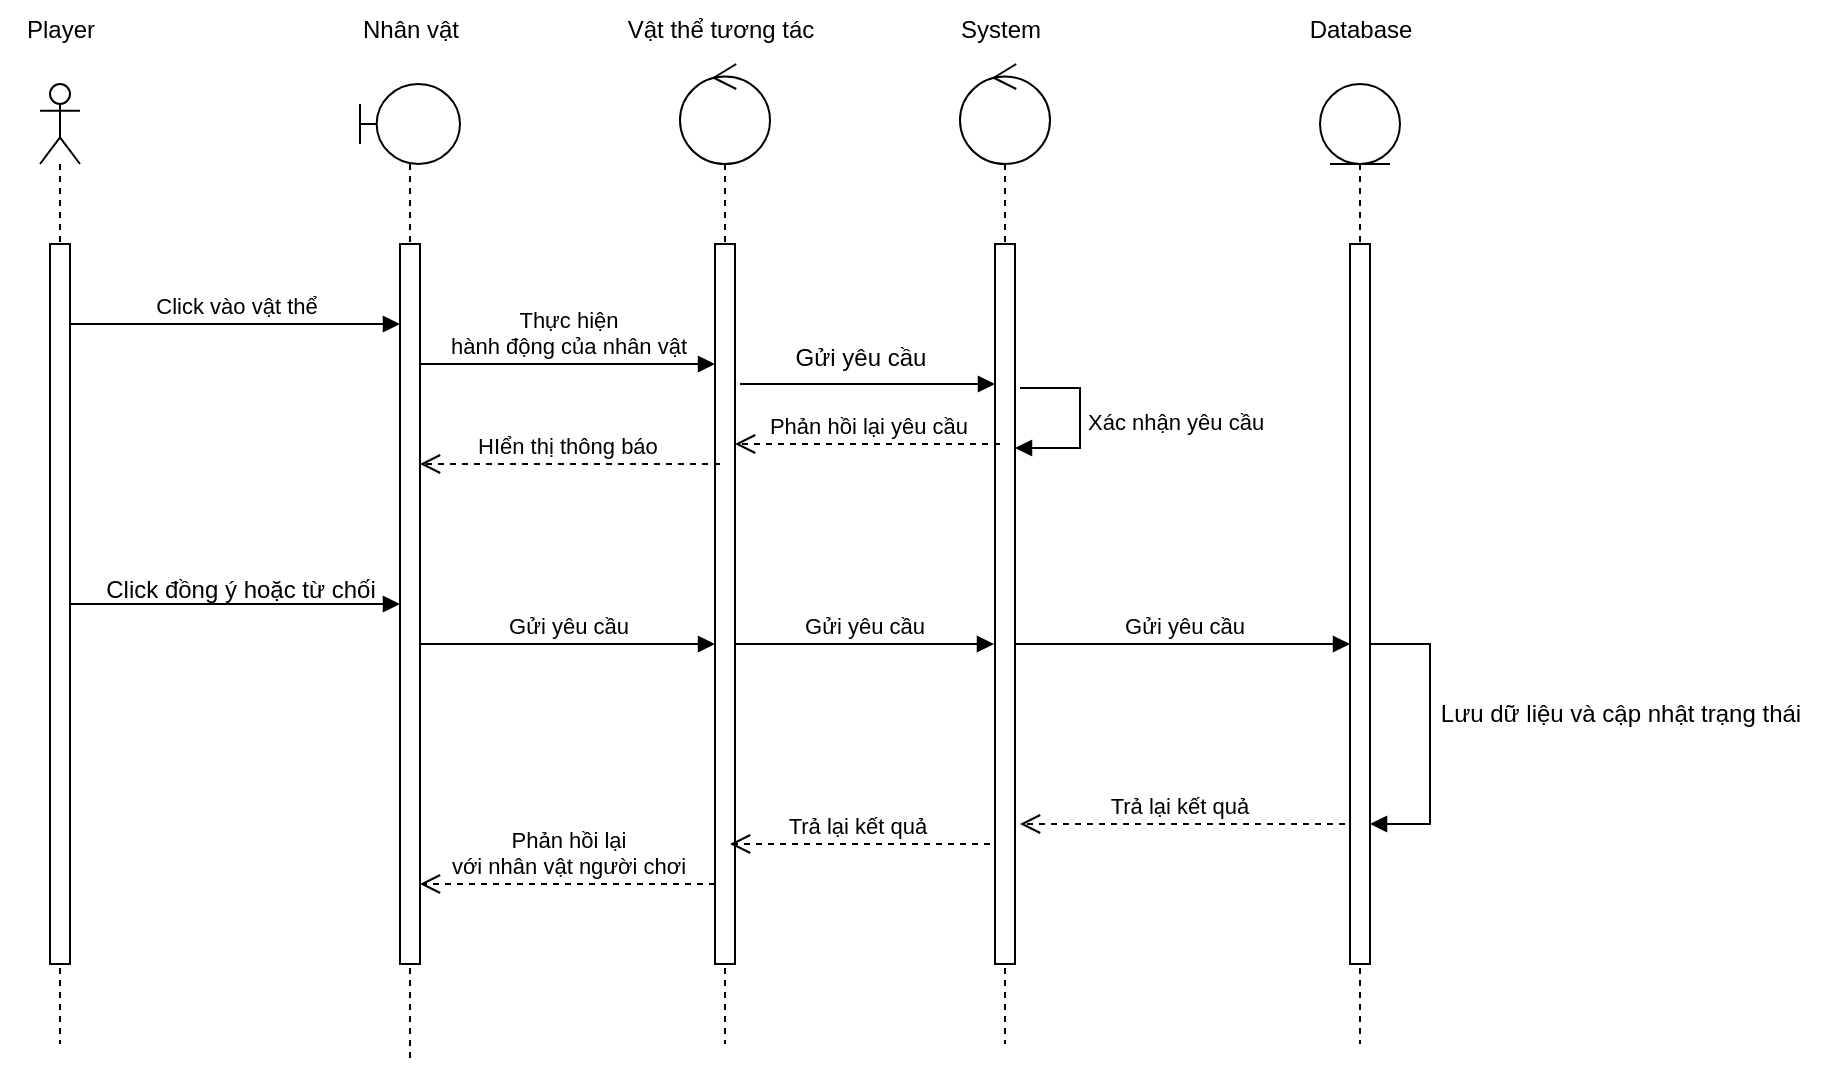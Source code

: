 <mxfile version="22.1.11" type="github">
  <diagram name="Page-1" id="HnEne3nZFIj_RL-T22AS">
    <mxGraphModel dx="1288" dy="559" grid="1" gridSize="10" guides="1" tooltips="1" connect="1" arrows="1" fold="1" page="1" pageScale="1" pageWidth="850" pageHeight="1100" math="0" shadow="0">
      <root>
        <mxCell id="0" />
        <mxCell id="1" parent="0" />
        <mxCell id="R6ZSA7eraBSv-Gnlj9Ai-1" value="" style="shape=umlLifeline;perimeter=lifelinePerimeter;whiteSpace=wrap;html=1;container=1;dropTarget=0;collapsible=0;recursiveResize=0;outlineConnect=0;portConstraint=eastwest;newEdgeStyle={&quot;curved&quot;:0,&quot;rounded&quot;:0};participant=umlActor;" vertex="1" parent="1">
          <mxGeometry x="120" y="120" width="20" height="480" as="geometry" />
        </mxCell>
        <mxCell id="R6ZSA7eraBSv-Gnlj9Ai-18" value="" style="html=1;points=[[0,0,0,0,5],[0,1,0,0,-5],[1,0,0,0,5],[1,1,0,0,-5]];perimeter=orthogonalPerimeter;outlineConnect=0;targetShapes=umlLifeline;portConstraint=eastwest;newEdgeStyle={&quot;curved&quot;:0,&quot;rounded&quot;:0};" vertex="1" parent="R6ZSA7eraBSv-Gnlj9Ai-1">
          <mxGeometry x="5" y="80" width="10" height="360" as="geometry" />
        </mxCell>
        <mxCell id="R6ZSA7eraBSv-Gnlj9Ai-2" value="" style="shape=umlLifeline;perimeter=lifelinePerimeter;whiteSpace=wrap;html=1;container=1;dropTarget=0;collapsible=0;recursiveResize=0;outlineConnect=0;portConstraint=eastwest;newEdgeStyle={&quot;curved&quot;:0,&quot;rounded&quot;:0};participant=umlBoundary;" vertex="1" parent="1">
          <mxGeometry x="280" y="120" width="50" height="490" as="geometry" />
        </mxCell>
        <mxCell id="R6ZSA7eraBSv-Gnlj9Ai-19" value="" style="html=1;points=[[0,0,0,0,5],[0,1,0,0,-5],[1,0,0,0,5],[1,1,0,0,-5]];perimeter=orthogonalPerimeter;outlineConnect=0;targetShapes=umlLifeline;portConstraint=eastwest;newEdgeStyle={&quot;curved&quot;:0,&quot;rounded&quot;:0};" vertex="1" parent="R6ZSA7eraBSv-Gnlj9Ai-2">
          <mxGeometry x="20" y="80" width="10" height="360" as="geometry" />
        </mxCell>
        <mxCell id="R6ZSA7eraBSv-Gnlj9Ai-3" value="" style="shape=umlLifeline;perimeter=lifelinePerimeter;whiteSpace=wrap;html=1;container=1;dropTarget=0;collapsible=0;recursiveResize=0;outlineConnect=0;portConstraint=eastwest;newEdgeStyle={&quot;curved&quot;:0,&quot;rounded&quot;:0};participant=umlControl;size=50;" vertex="1" parent="1">
          <mxGeometry x="440" y="110" width="45" height="490" as="geometry" />
        </mxCell>
        <mxCell id="R6ZSA7eraBSv-Gnlj9Ai-21" value="" style="html=1;points=[[0,0,0,0,5],[0,1,0,0,-5],[1,0,0,0,5],[1,1,0,0,-5]];perimeter=orthogonalPerimeter;outlineConnect=0;targetShapes=umlLifeline;portConstraint=eastwest;newEdgeStyle={&quot;curved&quot;:0,&quot;rounded&quot;:0};" vertex="1" parent="R6ZSA7eraBSv-Gnlj9Ai-3">
          <mxGeometry x="17.5" y="90" width="10" height="360" as="geometry" />
        </mxCell>
        <mxCell id="R6ZSA7eraBSv-Gnlj9Ai-4" value="" style="shape=umlLifeline;perimeter=lifelinePerimeter;whiteSpace=wrap;html=1;container=1;dropTarget=0;collapsible=0;recursiveResize=0;outlineConnect=0;portConstraint=eastwest;newEdgeStyle={&quot;curved&quot;:0,&quot;rounded&quot;:0};participant=umlControl;size=50;" vertex="1" parent="1">
          <mxGeometry x="580" y="110" width="45" height="490" as="geometry" />
        </mxCell>
        <mxCell id="R6ZSA7eraBSv-Gnlj9Ai-20" value="" style="html=1;points=[[0,0,0,0,5],[0,1,0,0,-5],[1,0,0,0,5],[1,1,0,0,-5]];perimeter=orthogonalPerimeter;outlineConnect=0;targetShapes=umlLifeline;portConstraint=eastwest;newEdgeStyle={&quot;curved&quot;:0,&quot;rounded&quot;:0};" vertex="1" parent="R6ZSA7eraBSv-Gnlj9Ai-4">
          <mxGeometry x="17.5" y="90" width="10" height="360" as="geometry" />
        </mxCell>
        <mxCell id="R6ZSA7eraBSv-Gnlj9Ai-6" value="" style="shape=umlLifeline;perimeter=lifelinePerimeter;whiteSpace=wrap;html=1;container=1;dropTarget=0;collapsible=0;recursiveResize=0;outlineConnect=0;portConstraint=eastwest;newEdgeStyle={&quot;curved&quot;:0,&quot;rounded&quot;:0};participant=umlEntity;" vertex="1" parent="1">
          <mxGeometry x="760" y="120" width="40" height="480" as="geometry" />
        </mxCell>
        <mxCell id="R6ZSA7eraBSv-Gnlj9Ai-22" value="" style="html=1;points=[[0,0,0,0,5],[0,1,0,0,-5],[1,0,0,0,5],[1,1,0,0,-5]];perimeter=orthogonalPerimeter;outlineConnect=0;targetShapes=umlLifeline;portConstraint=eastwest;newEdgeStyle={&quot;curved&quot;:0,&quot;rounded&quot;:0};" vertex="1" parent="R6ZSA7eraBSv-Gnlj9Ai-6">
          <mxGeometry x="15" y="80" width="10" height="360" as="geometry" />
        </mxCell>
        <mxCell id="R6ZSA7eraBSv-Gnlj9Ai-7" value="Player" style="text;html=1;align=center;verticalAlign=middle;resizable=0;points=[];autosize=1;strokeColor=none;fillColor=none;" vertex="1" parent="1">
          <mxGeometry x="100" y="78" width="60" height="30" as="geometry" />
        </mxCell>
        <mxCell id="R6ZSA7eraBSv-Gnlj9Ai-14" value="Nhân vật&lt;br&gt;" style="text;html=1;align=center;verticalAlign=middle;resizable=0;points=[];autosize=1;strokeColor=none;fillColor=none;" vertex="1" parent="1">
          <mxGeometry x="270" y="78" width="70" height="30" as="geometry" />
        </mxCell>
        <mxCell id="R6ZSA7eraBSv-Gnlj9Ai-15" value="Vật thể tương tác" style="text;html=1;align=center;verticalAlign=middle;resizable=0;points=[];autosize=1;strokeColor=none;fillColor=none;" vertex="1" parent="1">
          <mxGeometry x="400" y="78" width="120" height="30" as="geometry" />
        </mxCell>
        <mxCell id="R6ZSA7eraBSv-Gnlj9Ai-16" value="System" style="text;html=1;align=center;verticalAlign=middle;resizable=0;points=[];autosize=1;strokeColor=none;fillColor=none;" vertex="1" parent="1">
          <mxGeometry x="570" y="78" width="60" height="30" as="geometry" />
        </mxCell>
        <mxCell id="R6ZSA7eraBSv-Gnlj9Ai-17" value="Database" style="text;html=1;align=center;verticalAlign=middle;resizable=0;points=[];autosize=1;strokeColor=none;fillColor=none;" vertex="1" parent="1">
          <mxGeometry x="745" y="78" width="70" height="30" as="geometry" />
        </mxCell>
        <mxCell id="R6ZSA7eraBSv-Gnlj9Ai-23" value="Click vào vật thể" style="html=1;verticalAlign=bottom;endArrow=block;curved=0;rounded=0;" edge="1" parent="1">
          <mxGeometry width="80" relative="1" as="geometry">
            <mxPoint x="135" y="240.0" as="sourcePoint" />
            <mxPoint x="300" y="240.0" as="targetPoint" />
          </mxGeometry>
        </mxCell>
        <mxCell id="R6ZSA7eraBSv-Gnlj9Ai-24" value="Thực hiện &lt;br&gt;hành động của nhân vật" style="html=1;verticalAlign=bottom;endArrow=block;curved=0;rounded=0;" edge="1" parent="1" target="R6ZSA7eraBSv-Gnlj9Ai-21">
          <mxGeometry width="80" relative="1" as="geometry">
            <mxPoint x="310" y="260" as="sourcePoint" />
            <mxPoint x="390" y="260" as="targetPoint" />
          </mxGeometry>
        </mxCell>
        <mxCell id="R6ZSA7eraBSv-Gnlj9Ai-25" value="" style="html=1;verticalAlign=bottom;endArrow=block;curved=0;rounded=0;" edge="1" parent="1" target="R6ZSA7eraBSv-Gnlj9Ai-20">
          <mxGeometry width="80" relative="1" as="geometry">
            <mxPoint x="470" y="270" as="sourcePoint" />
            <mxPoint x="550" y="270" as="targetPoint" />
          </mxGeometry>
        </mxCell>
        <mxCell id="R6ZSA7eraBSv-Gnlj9Ai-26" value="Gửi yêu cầu" style="text;html=1;align=center;verticalAlign=middle;resizable=0;points=[];autosize=1;strokeColor=none;fillColor=none;" vertex="1" parent="1">
          <mxGeometry x="485" y="242" width="90" height="30" as="geometry" />
        </mxCell>
        <mxCell id="R6ZSA7eraBSv-Gnlj9Ai-29" value="" style="html=1;align=left;spacingLeft=2;endArrow=block;rounded=0;edgeStyle=orthogonalEdgeStyle;curved=0;rounded=0;" edge="1" parent="1">
          <mxGeometry relative="1" as="geometry">
            <mxPoint x="785" y="400" as="sourcePoint" />
            <Array as="points">
              <mxPoint x="815" y="400" />
              <mxPoint x="815" y="490" />
            </Array>
            <mxPoint x="785" y="490" as="targetPoint" />
          </mxGeometry>
        </mxCell>
        <mxCell id="R6ZSA7eraBSv-Gnlj9Ai-30" value="Lưu dữ liệu và cập nhật trạng thái" style="text;html=1;align=center;verticalAlign=middle;resizable=0;points=[];autosize=1;strokeColor=none;fillColor=none;" vertex="1" parent="1">
          <mxGeometry x="810" y="420" width="200" height="30" as="geometry" />
        </mxCell>
        <mxCell id="R6ZSA7eraBSv-Gnlj9Ai-31" value="Trả lại kết quả&amp;nbsp;" style="html=1;verticalAlign=bottom;endArrow=open;dashed=1;endSize=8;curved=0;rounded=0;" edge="1" parent="1">
          <mxGeometry relative="1" as="geometry">
            <mxPoint x="772.5" y="490" as="sourcePoint" />
            <mxPoint x="610" y="490" as="targetPoint" />
          </mxGeometry>
        </mxCell>
        <mxCell id="R6ZSA7eraBSv-Gnlj9Ai-32" value="Trả lại kết quả&amp;nbsp;" style="html=1;verticalAlign=bottom;endArrow=open;dashed=1;endSize=8;curved=0;rounded=0;" edge="1" parent="1">
          <mxGeometry relative="1" as="geometry">
            <mxPoint x="595" y="500.0" as="sourcePoint" />
            <mxPoint x="465" y="500.0" as="targetPoint" />
            <Array as="points">
              <mxPoint x="527.5" y="500" />
            </Array>
          </mxGeometry>
        </mxCell>
        <mxCell id="R6ZSA7eraBSv-Gnlj9Ai-33" value="Phản hồi lại &lt;br&gt;với nhân vật người chơi" style="html=1;verticalAlign=bottom;endArrow=open;dashed=1;endSize=8;curved=0;rounded=0;" edge="1" parent="1">
          <mxGeometry relative="1" as="geometry">
            <mxPoint x="457.5" y="520" as="sourcePoint" />
            <mxPoint x="310" y="520" as="targetPoint" />
            <Array as="points">
              <mxPoint x="390" y="520" />
            </Array>
          </mxGeometry>
        </mxCell>
        <mxCell id="R6ZSA7eraBSv-Gnlj9Ai-36" value="Xác nhận yêu cầu" style="html=1;align=left;spacingLeft=2;endArrow=block;rounded=0;edgeStyle=orthogonalEdgeStyle;curved=0;rounded=0;" edge="1" target="R6ZSA7eraBSv-Gnlj9Ai-20" parent="1">
          <mxGeometry relative="1" as="geometry">
            <mxPoint x="610" y="272" as="sourcePoint" />
            <Array as="points">
              <mxPoint x="640" y="272" />
              <mxPoint x="640" y="302" />
            </Array>
            <mxPoint x="615" y="302" as="targetPoint" />
          </mxGeometry>
        </mxCell>
        <mxCell id="R6ZSA7eraBSv-Gnlj9Ai-38" value="Phản hồi lại yêu cầu" style="html=1;verticalAlign=bottom;endArrow=open;dashed=1;endSize=8;curved=0;rounded=0;" edge="1" parent="1" target="R6ZSA7eraBSv-Gnlj9Ai-21">
          <mxGeometry relative="1" as="geometry">
            <mxPoint x="600" y="300" as="sourcePoint" />
            <mxPoint x="520" y="300" as="targetPoint" />
          </mxGeometry>
        </mxCell>
        <mxCell id="R6ZSA7eraBSv-Gnlj9Ai-39" value="HIển thị thông báo&amp;nbsp;" style="html=1;verticalAlign=bottom;endArrow=open;dashed=1;endSize=8;curved=0;rounded=0;" edge="1" parent="1" target="R6ZSA7eraBSv-Gnlj9Ai-19">
          <mxGeometry relative="1" as="geometry">
            <mxPoint x="460" y="310" as="sourcePoint" />
            <mxPoint x="380" y="310" as="targetPoint" />
          </mxGeometry>
        </mxCell>
        <mxCell id="R6ZSA7eraBSv-Gnlj9Ai-40" value="" style="html=1;verticalAlign=bottom;endArrow=block;curved=0;rounded=0;" edge="1" parent="1" source="R6ZSA7eraBSv-Gnlj9Ai-18" target="R6ZSA7eraBSv-Gnlj9Ai-19">
          <mxGeometry width="80" relative="1" as="geometry">
            <mxPoint x="140" y="359.58" as="sourcePoint" />
            <mxPoint x="220" y="359.58" as="targetPoint" />
            <Array as="points" />
          </mxGeometry>
        </mxCell>
        <mxCell id="R6ZSA7eraBSv-Gnlj9Ai-41" value="Click đồng ý hoặc từ chối" style="text;html=1;align=center;verticalAlign=middle;resizable=0;points=[];autosize=1;strokeColor=none;fillColor=none;" vertex="1" parent="1">
          <mxGeometry x="140" y="358" width="160" height="30" as="geometry" />
        </mxCell>
        <mxCell id="R6ZSA7eraBSv-Gnlj9Ai-42" value="Gửi yêu cầu" style="html=1;verticalAlign=bottom;endArrow=block;curved=0;rounded=0;" edge="1" parent="1" target="R6ZSA7eraBSv-Gnlj9Ai-21">
          <mxGeometry width="80" relative="1" as="geometry">
            <mxPoint x="310" y="400" as="sourcePoint" />
            <mxPoint x="390" y="400" as="targetPoint" />
          </mxGeometry>
        </mxCell>
        <mxCell id="R6ZSA7eraBSv-Gnlj9Ai-43" value="Gửi yêu cầu" style="html=1;verticalAlign=bottom;endArrow=block;curved=0;rounded=0;" edge="1" parent="1">
          <mxGeometry width="80" relative="1" as="geometry">
            <mxPoint x="467" y="400.0" as="sourcePoint" />
            <mxPoint x="597" y="400.0" as="targetPoint" />
          </mxGeometry>
        </mxCell>
        <mxCell id="R6ZSA7eraBSv-Gnlj9Ai-44" value="Gửi yêu cầu" style="html=1;verticalAlign=bottom;endArrow=block;curved=0;rounded=0;" edge="1" parent="1" target="R6ZSA7eraBSv-Gnlj9Ai-22">
          <mxGeometry width="80" relative="1" as="geometry">
            <mxPoint x="608" y="400" as="sourcePoint" />
            <mxPoint x="756" y="400" as="targetPoint" />
          </mxGeometry>
        </mxCell>
      </root>
    </mxGraphModel>
  </diagram>
</mxfile>
